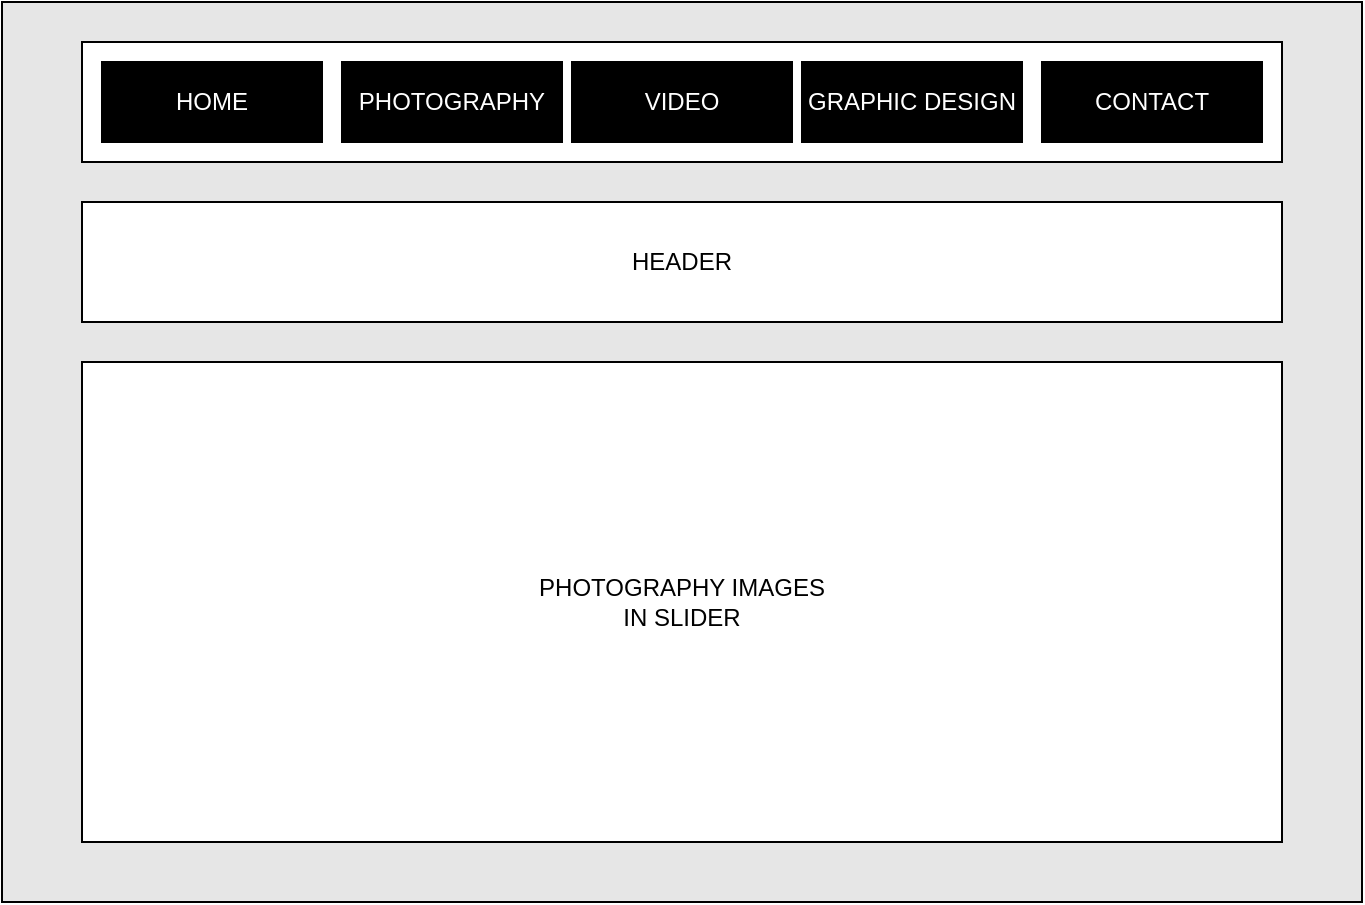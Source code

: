 <mxfile version="13.3.5" type="device"><diagram id="Ua6vLibagHJCrh8DY_CR" name="Page-1"><mxGraphModel dx="884" dy="524" grid="1" gridSize="10" guides="1" tooltips="1" connect="1" arrows="1" fold="1" page="1" pageScale="1" pageWidth="827" pageHeight="1169" math="0" shadow="0"><root><mxCell id="0"/><mxCell id="1" parent="0"/><mxCell id="ylnudhIfv5P9rleuHZ_p-1" value="&lt;br&gt;&lt;br&gt;&lt;br&gt;&lt;br&gt;&lt;br&gt;&lt;br&gt;&lt;br&gt;&lt;br&gt;&lt;br&gt;&lt;br&gt;&lt;br&gt;&lt;br&gt;&lt;br&gt;&lt;br&gt;&lt;br&gt;&lt;br&gt;&lt;br&gt;&lt;br&gt;&lt;br&gt;&lt;br&gt;&lt;br&gt;&lt;br&gt;&lt;br&gt;&lt;br&gt;&lt;br&gt;" style="rounded=0;whiteSpace=wrap;html=1;fillColor=#E6E6E6;" vertex="1" parent="1"><mxGeometry x="40" width="680" height="450" as="geometry"/></mxCell><mxCell id="ylnudhIfv5P9rleuHZ_p-2" value="" style="rounded=0;whiteSpace=wrap;html=1;" vertex="1" parent="1"><mxGeometry x="80" y="20" width="600" height="60" as="geometry"/></mxCell><mxCell id="ylnudhIfv5P9rleuHZ_p-4" value="HOME" style="rounded=0;whiteSpace=wrap;html=1;fillColor=#000000;fontColor=#FFFFFF;" vertex="1" parent="1"><mxGeometry x="90" y="30" width="110" height="40" as="geometry"/></mxCell><mxCell id="ylnudhIfv5P9rleuHZ_p-5" value="PHOTOGRAPHY" style="rounded=0;whiteSpace=wrap;html=1;fontColor=#FFFFFF;fillColor=#000000;" vertex="1" parent="1"><mxGeometry x="210" y="30" width="110" height="40" as="geometry"/></mxCell><mxCell id="ylnudhIfv5P9rleuHZ_p-6" value="VIDEO" style="rounded=0;whiteSpace=wrap;html=1;fillColor=#000000;fontColor=#FFFFFF;" vertex="1" parent="1"><mxGeometry x="325" y="30" width="110" height="40" as="geometry"/></mxCell><mxCell id="ylnudhIfv5P9rleuHZ_p-7" value="GRAPHIC DESIGN" style="rounded=0;whiteSpace=wrap;html=1;fontColor=#FFFFFF;fillColor=#000000;" vertex="1" parent="1"><mxGeometry x="440" y="30" width="110" height="40" as="geometry"/></mxCell><mxCell id="ylnudhIfv5P9rleuHZ_p-8" value="CONTACT" style="rounded=0;whiteSpace=wrap;html=1;fillColor=#000000;fontColor=#FFFFFF;" vertex="1" parent="1"><mxGeometry x="560" y="30" width="110" height="40" as="geometry"/></mxCell><mxCell id="ylnudhIfv5P9rleuHZ_p-9" value="HEADER" style="rounded=0;whiteSpace=wrap;html=1;" vertex="1" parent="1"><mxGeometry x="80" y="100" width="600" height="60" as="geometry"/></mxCell><mxCell id="ylnudhIfv5P9rleuHZ_p-10" value="PHOTOGRAPHY IMAGES&lt;br&gt;IN SLIDER" style="rounded=0;whiteSpace=wrap;html=1;" vertex="1" parent="1"><mxGeometry x="80" y="180" width="600" height="240" as="geometry"/></mxCell></root></mxGraphModel></diagram></mxfile>